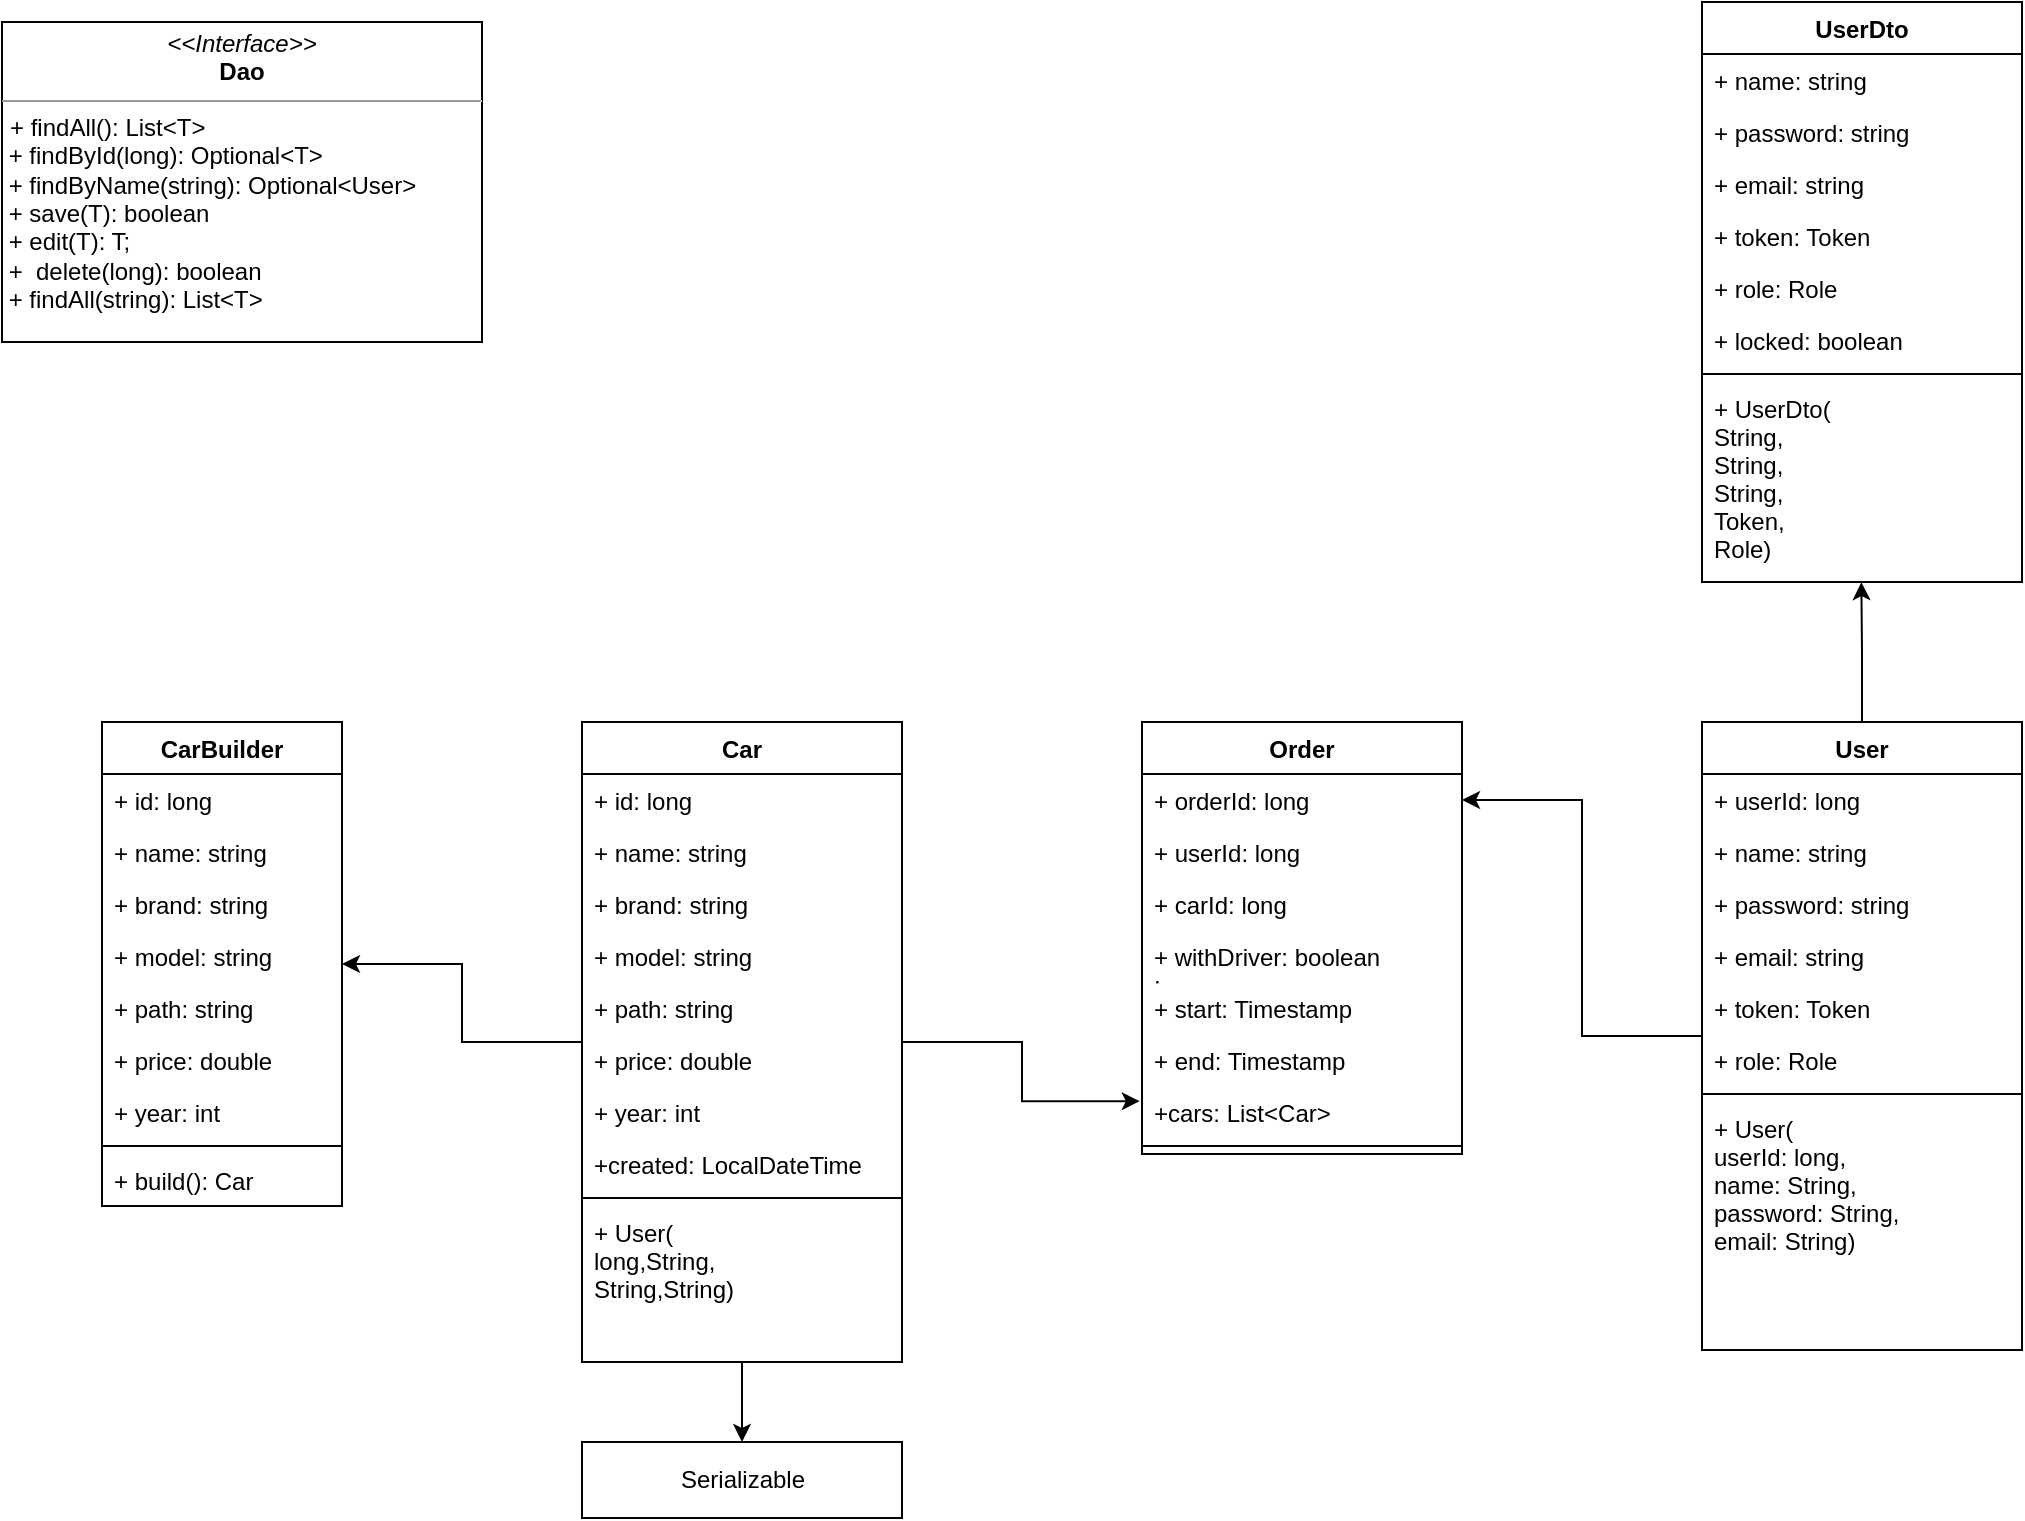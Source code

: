 <mxfile version="16.5.1" type="device"><diagram id="CThO-MG70dP6-aYcsqhX" name="Page-1"><mxGraphModel dx="1660" dy="905" grid="1" gridSize="10" guides="1" tooltips="1" connect="1" arrows="1" fold="1" page="1" pageScale="1" pageWidth="1100" pageHeight="850" math="0" shadow="0"><root><mxCell id="0"/><mxCell id="1" parent="0"/><mxCell id="eaSkclaw6DJ8atPplh6L-14" value="CarBuilder" style="swimlane;fontStyle=1;align=center;verticalAlign=top;childLayout=stackLayout;horizontal=1;startSize=26;horizontalStack=0;resizeParent=1;resizeParentMax=0;resizeLast=0;collapsible=1;marginBottom=0;" vertex="1" parent="1"><mxGeometry x="80" y="400" width="120" height="242" as="geometry"/></mxCell><mxCell id="eaSkclaw6DJ8atPplh6L-15" value="+ id: long" style="text;strokeColor=none;fillColor=none;align=left;verticalAlign=top;spacingLeft=4;spacingRight=4;overflow=hidden;rotatable=0;points=[[0,0.5],[1,0.5]];portConstraint=eastwest;" vertex="1" parent="eaSkclaw6DJ8atPplh6L-14"><mxGeometry y="26" width="120" height="26" as="geometry"/></mxCell><mxCell id="eaSkclaw6DJ8atPplh6L-17" value="+ name: string" style="text;strokeColor=none;fillColor=none;align=left;verticalAlign=top;spacingLeft=4;spacingRight=4;overflow=hidden;rotatable=0;points=[[0,0.5],[1,0.5]];portConstraint=eastwest;" vertex="1" parent="eaSkclaw6DJ8atPplh6L-14"><mxGeometry y="52" width="120" height="26" as="geometry"/></mxCell><mxCell id="eaSkclaw6DJ8atPplh6L-23" value="+ brand: string" style="text;strokeColor=none;fillColor=none;align=left;verticalAlign=top;spacingLeft=4;spacingRight=4;overflow=hidden;rotatable=0;points=[[0,0.5],[1,0.5]];portConstraint=eastwest;" vertex="1" parent="eaSkclaw6DJ8atPplh6L-14"><mxGeometry y="78" width="120" height="26" as="geometry"/></mxCell><mxCell id="eaSkclaw6DJ8atPplh6L-33" value="+ model: string" style="text;strokeColor=none;fillColor=none;align=left;verticalAlign=top;spacingLeft=4;spacingRight=4;overflow=hidden;rotatable=0;points=[[0,0.5],[1,0.5]];portConstraint=eastwest;" vertex="1" parent="eaSkclaw6DJ8atPplh6L-14"><mxGeometry y="104" width="120" height="26" as="geometry"/></mxCell><mxCell id="eaSkclaw6DJ8atPplh6L-34" value="+ path: string" style="text;strokeColor=none;fillColor=none;align=left;verticalAlign=top;spacingLeft=4;spacingRight=4;overflow=hidden;rotatable=0;points=[[0,0.5],[1,0.5]];portConstraint=eastwest;" vertex="1" parent="eaSkclaw6DJ8atPplh6L-14"><mxGeometry y="130" width="120" height="26" as="geometry"/></mxCell><mxCell id="eaSkclaw6DJ8atPplh6L-35" value="+ price: double" style="text;strokeColor=none;fillColor=none;align=left;verticalAlign=top;spacingLeft=4;spacingRight=4;overflow=hidden;rotatable=0;points=[[0,0.5],[1,0.5]];portConstraint=eastwest;" vertex="1" parent="eaSkclaw6DJ8atPplh6L-14"><mxGeometry y="156" width="120" height="26" as="geometry"/></mxCell><mxCell id="eaSkclaw6DJ8atPplh6L-36" value="+ year: int" style="text;strokeColor=none;fillColor=none;align=left;verticalAlign=top;spacingLeft=4;spacingRight=4;overflow=hidden;rotatable=0;points=[[0,0.5],[1,0.5]];portConstraint=eastwest;" vertex="1" parent="eaSkclaw6DJ8atPplh6L-14"><mxGeometry y="182" width="120" height="26" as="geometry"/></mxCell><mxCell id="eaSkclaw6DJ8atPplh6L-16" value="" style="line;strokeWidth=1;fillColor=none;align=left;verticalAlign=middle;spacingTop=-1;spacingLeft=3;spacingRight=3;rotatable=0;labelPosition=right;points=[];portConstraint=eastwest;" vertex="1" parent="eaSkclaw6DJ8atPplh6L-14"><mxGeometry y="208" width="120" height="8" as="geometry"/></mxCell><mxCell id="eaSkclaw6DJ8atPplh6L-41" value="+ build(): Car" style="text;strokeColor=none;fillColor=none;align=left;verticalAlign=top;spacingLeft=4;spacingRight=4;overflow=hidden;rotatable=0;points=[[0,0.5],[1,0.5]];portConstraint=eastwest;" vertex="1" parent="eaSkclaw6DJ8atPplh6L-14"><mxGeometry y="216" width="120" height="26" as="geometry"/></mxCell><mxCell id="eaSkclaw6DJ8atPplh6L-18" value="&lt;p style=&quot;margin: 0px ; margin-top: 4px ; text-align: center&quot;&gt;&lt;i&gt;&amp;lt;&amp;lt;Interface&amp;gt;&amp;gt;&lt;/i&gt;&lt;br&gt;&lt;b&gt;Dao&lt;/b&gt;&lt;/p&gt;&lt;hr size=&quot;1&quot;&gt;&lt;p style=&quot;margin: 0px ; margin-left: 4px&quot;&gt;+&amp;nbsp;&lt;span&gt;findAll(): List&amp;lt;T&amp;gt;&lt;/span&gt;&lt;/p&gt;&amp;nbsp;+ findById(long):&amp;nbsp;&lt;span&gt;Optional&amp;lt;T&amp;gt;&lt;/span&gt;&lt;br&gt;&amp;nbsp;+ findByName(string):&amp;nbsp;&lt;span&gt;Optional&amp;lt;User&amp;gt;&lt;/span&gt;&lt;br&gt;&amp;nbsp;+ save(T):&amp;nbsp;&lt;span&gt;boolean&amp;nbsp;&lt;/span&gt;&lt;br&gt;&amp;nbsp;+ edit(&lt;span&gt;T): T;&lt;/span&gt;&lt;br&gt;&amp;nbsp;+&amp;nbsp; delete(long):&amp;nbsp;&lt;span&gt;boolean&lt;/span&gt;&lt;br&gt;&amp;nbsp;+ findAll(string):&amp;nbsp;&lt;span&gt;List&amp;lt;T&amp;gt;&lt;/span&gt;" style="verticalAlign=top;align=left;overflow=fill;fontSize=12;fontFamily=Helvetica;html=1;" vertex="1" parent="1"><mxGeometry x="30" y="50" width="240" height="160" as="geometry"/></mxCell><mxCell id="eaSkclaw6DJ8atPplh6L-81" style="edgeStyle=orthogonalEdgeStyle;rounded=0;orthogonalLoop=1;jettySize=auto;html=1;entryX=0.5;entryY=0;entryDx=0;entryDy=0;" edge="1" parent="1" source="eaSkclaw6DJ8atPplh6L-42" target="eaSkclaw6DJ8atPplh6L-56"><mxGeometry relative="1" as="geometry"><mxPoint x="400" y="778" as="targetPoint"/></mxGeometry></mxCell><mxCell id="eaSkclaw6DJ8atPplh6L-112" style="edgeStyle=orthogonalEdgeStyle;rounded=0;orthogonalLoop=1;jettySize=auto;html=1;entryX=-0.007;entryY=0.291;entryDx=0;entryDy=0;entryPerimeter=0;" edge="1" parent="1" source="eaSkclaw6DJ8atPplh6L-42" target="eaSkclaw6DJ8atPplh6L-89"><mxGeometry relative="1" as="geometry"/></mxCell><mxCell id="eaSkclaw6DJ8atPplh6L-114" style="edgeStyle=orthogonalEdgeStyle;rounded=0;orthogonalLoop=1;jettySize=auto;html=1;" edge="1" parent="1" source="eaSkclaw6DJ8atPplh6L-42" target="eaSkclaw6DJ8atPplh6L-14"><mxGeometry relative="1" as="geometry"/></mxCell><mxCell id="eaSkclaw6DJ8atPplh6L-42" value="Car" style="swimlane;fontStyle=1;align=center;verticalAlign=top;childLayout=stackLayout;horizontal=1;startSize=26;horizontalStack=0;resizeParent=1;resizeParentMax=0;resizeLast=0;collapsible=1;marginBottom=0;" vertex="1" parent="1"><mxGeometry x="320" y="400" width="160" height="320" as="geometry"/></mxCell><mxCell id="eaSkclaw6DJ8atPplh6L-43" value="+ id: long" style="text;strokeColor=none;fillColor=none;align=left;verticalAlign=top;spacingLeft=4;spacingRight=4;overflow=hidden;rotatable=0;points=[[0,0.5],[1,0.5]];portConstraint=eastwest;" vertex="1" parent="eaSkclaw6DJ8atPplh6L-42"><mxGeometry y="26" width="160" height="26" as="geometry"/></mxCell><mxCell id="eaSkclaw6DJ8atPplh6L-44" value="+ name: string" style="text;strokeColor=none;fillColor=none;align=left;verticalAlign=top;spacingLeft=4;spacingRight=4;overflow=hidden;rotatable=0;points=[[0,0.5],[1,0.5]];portConstraint=eastwest;" vertex="1" parent="eaSkclaw6DJ8atPplh6L-42"><mxGeometry y="52" width="160" height="26" as="geometry"/></mxCell><mxCell id="eaSkclaw6DJ8atPplh6L-45" value="+ brand: string" style="text;strokeColor=none;fillColor=none;align=left;verticalAlign=top;spacingLeft=4;spacingRight=4;overflow=hidden;rotatable=0;points=[[0,0.5],[1,0.5]];portConstraint=eastwest;" vertex="1" parent="eaSkclaw6DJ8atPplh6L-42"><mxGeometry y="78" width="160" height="26" as="geometry"/></mxCell><mxCell id="eaSkclaw6DJ8atPplh6L-46" value="+ model: string" style="text;strokeColor=none;fillColor=none;align=left;verticalAlign=top;spacingLeft=4;spacingRight=4;overflow=hidden;rotatable=0;points=[[0,0.5],[1,0.5]];portConstraint=eastwest;" vertex="1" parent="eaSkclaw6DJ8atPplh6L-42"><mxGeometry y="104" width="160" height="26" as="geometry"/></mxCell><mxCell id="eaSkclaw6DJ8atPplh6L-47" value="+ path: string" style="text;strokeColor=none;fillColor=none;align=left;verticalAlign=top;spacingLeft=4;spacingRight=4;overflow=hidden;rotatable=0;points=[[0,0.5],[1,0.5]];portConstraint=eastwest;" vertex="1" parent="eaSkclaw6DJ8atPplh6L-42"><mxGeometry y="130" width="160" height="26" as="geometry"/></mxCell><mxCell id="eaSkclaw6DJ8atPplh6L-48" value="+ price: double" style="text;strokeColor=none;fillColor=none;align=left;verticalAlign=top;spacingLeft=4;spacingRight=4;overflow=hidden;rotatable=0;points=[[0,0.5],[1,0.5]];portConstraint=eastwest;" vertex="1" parent="eaSkclaw6DJ8atPplh6L-42"><mxGeometry y="156" width="160" height="26" as="geometry"/></mxCell><mxCell id="eaSkclaw6DJ8atPplh6L-49" value="+ year: int" style="text;strokeColor=none;fillColor=none;align=left;verticalAlign=top;spacingLeft=4;spacingRight=4;overflow=hidden;rotatable=0;points=[[0,0.5],[1,0.5]];portConstraint=eastwest;" vertex="1" parent="eaSkclaw6DJ8atPplh6L-42"><mxGeometry y="182" width="160" height="26" as="geometry"/></mxCell><mxCell id="eaSkclaw6DJ8atPplh6L-50" value="+created: LocalDateTime " style="text;strokeColor=none;fillColor=none;align=left;verticalAlign=top;spacingLeft=4;spacingRight=4;overflow=hidden;rotatable=0;points=[[0,0.5],[1,0.5]];portConstraint=eastwest;" vertex="1" parent="eaSkclaw6DJ8atPplh6L-42"><mxGeometry y="208" width="160" height="26" as="geometry"/></mxCell><mxCell id="eaSkclaw6DJ8atPplh6L-51" value="" style="line;strokeWidth=1;fillColor=none;align=left;verticalAlign=middle;spacingTop=-1;spacingLeft=3;spacingRight=3;rotatable=0;labelPosition=right;points=[];portConstraint=eastwest;" vertex="1" parent="eaSkclaw6DJ8atPplh6L-42"><mxGeometry y="234" width="160" height="8" as="geometry"/></mxCell><mxCell id="eaSkclaw6DJ8atPplh6L-54" value="+ User(&#10;long,String, &#10;String,String)" style="text;strokeColor=none;fillColor=none;align=left;verticalAlign=top;spacingLeft=4;spacingRight=4;overflow=hidden;rotatable=0;points=[[0,0.5],[1,0.5]];portConstraint=eastwest;" vertex="1" parent="eaSkclaw6DJ8atPplh6L-42"><mxGeometry y="242" width="160" height="78" as="geometry"/></mxCell><mxCell id="eaSkclaw6DJ8atPplh6L-56" value="Serializable" style="html=1;" vertex="1" parent="1"><mxGeometry x="320" y="760" width="160" height="38" as="geometry"/></mxCell><mxCell id="eaSkclaw6DJ8atPplh6L-115" style="edgeStyle=orthogonalEdgeStyle;rounded=0;orthogonalLoop=1;jettySize=auto;html=1;entryX=1;entryY=0.5;entryDx=0;entryDy=0;" edge="1" parent="1" source="eaSkclaw6DJ8atPplh6L-57" target="eaSkclaw6DJ8atPplh6L-83"><mxGeometry relative="1" as="geometry"/></mxCell><mxCell id="eaSkclaw6DJ8atPplh6L-117" style="edgeStyle=orthogonalEdgeStyle;rounded=0;orthogonalLoop=1;jettySize=auto;html=1;entryX=0.498;entryY=1.001;entryDx=0;entryDy=0;entryPerimeter=0;" edge="1" parent="1" source="eaSkclaw6DJ8atPplh6L-57" target="eaSkclaw6DJ8atPplh6L-102"><mxGeometry relative="1" as="geometry"/></mxCell><mxCell id="eaSkclaw6DJ8atPplh6L-57" value="User" style="swimlane;fontStyle=1;align=center;verticalAlign=top;childLayout=stackLayout;horizontal=1;startSize=26;horizontalStack=0;resizeParent=1;resizeParentMax=0;resizeLast=0;collapsible=1;marginBottom=0;" vertex="1" parent="1"><mxGeometry x="880" y="400" width="160" height="314" as="geometry"><mxRectangle x="560" y="480" width="60" height="26" as="alternateBounds"/></mxGeometry></mxCell><mxCell id="eaSkclaw6DJ8atPplh6L-59" value="+ userId: long" style="text;strokeColor=none;fillColor=none;align=left;verticalAlign=top;spacingLeft=4;spacingRight=4;overflow=hidden;rotatable=0;points=[[0,0.5],[1,0.5]];portConstraint=eastwest;" vertex="1" parent="eaSkclaw6DJ8atPplh6L-57"><mxGeometry y="26" width="160" height="26" as="geometry"/></mxCell><mxCell id="eaSkclaw6DJ8atPplh6L-61" value="+ name: string" style="text;strokeColor=none;fillColor=none;align=left;verticalAlign=top;spacingLeft=4;spacingRight=4;overflow=hidden;rotatable=0;points=[[0,0.5],[1,0.5]];portConstraint=eastwest;" vertex="1" parent="eaSkclaw6DJ8atPplh6L-57"><mxGeometry y="52" width="160" height="26" as="geometry"/></mxCell><mxCell id="eaSkclaw6DJ8atPplh6L-62" value="+ password: string" style="text;strokeColor=none;fillColor=none;align=left;verticalAlign=top;spacingLeft=4;spacingRight=4;overflow=hidden;rotatable=0;points=[[0,0.5],[1,0.5]];portConstraint=eastwest;" vertex="1" parent="eaSkclaw6DJ8atPplh6L-57"><mxGeometry y="78" width="160" height="26" as="geometry"/></mxCell><mxCell id="eaSkclaw6DJ8atPplh6L-63" value="+ email: string" style="text;strokeColor=none;fillColor=none;align=left;verticalAlign=top;spacingLeft=4;spacingRight=4;overflow=hidden;rotatable=0;points=[[0,0.5],[1,0.5]];portConstraint=eastwest;" vertex="1" parent="eaSkclaw6DJ8atPplh6L-57"><mxGeometry y="104" width="160" height="26" as="geometry"/></mxCell><mxCell id="eaSkclaw6DJ8atPplh6L-91" value="+ token: Token " style="text;strokeColor=none;fillColor=none;align=left;verticalAlign=top;spacingLeft=4;spacingRight=4;overflow=hidden;rotatable=0;points=[[0,0.5],[1,0.5]];portConstraint=eastwest;" vertex="1" parent="eaSkclaw6DJ8atPplh6L-57"><mxGeometry y="130" width="160" height="26" as="geometry"/></mxCell><mxCell id="eaSkclaw6DJ8atPplh6L-92" value="+ role: Role" style="text;strokeColor=none;fillColor=none;align=left;verticalAlign=top;spacingLeft=4;spacingRight=4;overflow=hidden;rotatable=0;points=[[0,0.5],[1,0.5]];portConstraint=eastwest;" vertex="1" parent="eaSkclaw6DJ8atPplh6L-57"><mxGeometry y="156" width="160" height="26" as="geometry"/></mxCell><mxCell id="eaSkclaw6DJ8atPplh6L-66" value="" style="line;strokeWidth=1;fillColor=none;align=left;verticalAlign=middle;spacingTop=-1;spacingLeft=3;spacingRight=3;rotatable=0;labelPosition=right;points=[];portConstraint=eastwest;" vertex="1" parent="eaSkclaw6DJ8atPplh6L-57"><mxGeometry y="182" width="160" height="8" as="geometry"/></mxCell><mxCell id="eaSkclaw6DJ8atPplh6L-65" value="+ User(&#10;userId: long,&#10;name: String,&#10;password: String,&#10;email: String)" style="text;strokeColor=none;fillColor=none;align=left;verticalAlign=top;spacingLeft=4;spacingRight=4;overflow=hidden;rotatable=0;points=[[0,0.5],[1,0.5]];portConstraint=eastwest;" vertex="1" parent="eaSkclaw6DJ8atPplh6L-57"><mxGeometry y="190" width="160" height="124" as="geometry"/></mxCell><mxCell id="eaSkclaw6DJ8atPplh6L-82" value="Order" style="swimlane;fontStyle=1;align=center;verticalAlign=top;childLayout=stackLayout;horizontal=1;startSize=26;horizontalStack=0;resizeParent=1;resizeParentMax=0;resizeLast=0;collapsible=1;marginBottom=0;" vertex="1" parent="1"><mxGeometry x="600" y="400" width="160" height="216" as="geometry"/></mxCell><mxCell id="eaSkclaw6DJ8atPplh6L-83" value="+ orderId: long" style="text;strokeColor=none;fillColor=none;align=left;verticalAlign=top;spacingLeft=4;spacingRight=4;overflow=hidden;rotatable=0;points=[[0,0.5],[1,0.5]];portConstraint=eastwest;" vertex="1" parent="eaSkclaw6DJ8atPplh6L-82"><mxGeometry y="26" width="160" height="26" as="geometry"/></mxCell><mxCell id="eaSkclaw6DJ8atPplh6L-84" value="+ userId: long" style="text;strokeColor=none;fillColor=none;align=left;verticalAlign=top;spacingLeft=4;spacingRight=4;overflow=hidden;rotatable=0;points=[[0,0.5],[1,0.5]];portConstraint=eastwest;" vertex="1" parent="eaSkclaw6DJ8atPplh6L-82"><mxGeometry y="52" width="160" height="26" as="geometry"/></mxCell><mxCell id="eaSkclaw6DJ8atPplh6L-85" value="+ carId: long" style="text;strokeColor=none;fillColor=none;align=left;verticalAlign=top;spacingLeft=4;spacingRight=4;overflow=hidden;rotatable=0;points=[[0,0.5],[1,0.5]];portConstraint=eastwest;" vertex="1" parent="eaSkclaw6DJ8atPplh6L-82"><mxGeometry y="78" width="160" height="26" as="geometry"/></mxCell><mxCell id="eaSkclaw6DJ8atPplh6L-86" value="+ withDriver: boolean&#10;;" style="text;strokeColor=none;fillColor=none;align=left;verticalAlign=top;spacingLeft=4;spacingRight=4;overflow=hidden;rotatable=0;points=[[0,0.5],[1,0.5]];portConstraint=eastwest;" vertex="1" parent="eaSkclaw6DJ8atPplh6L-82"><mxGeometry y="104" width="160" height="26" as="geometry"/></mxCell><mxCell id="eaSkclaw6DJ8atPplh6L-87" value="+ start: Timestamp" style="text;strokeColor=none;fillColor=none;align=left;verticalAlign=top;spacingLeft=4;spacingRight=4;overflow=hidden;rotatable=0;points=[[0,0.5],[1,0.5]];portConstraint=eastwest;" vertex="1" parent="eaSkclaw6DJ8atPplh6L-82"><mxGeometry y="130" width="160" height="26" as="geometry"/></mxCell><mxCell id="eaSkclaw6DJ8atPplh6L-88" value="+ end: Timestamp&#10;" style="text;strokeColor=none;fillColor=none;align=left;verticalAlign=top;spacingLeft=4;spacingRight=4;overflow=hidden;rotatable=0;points=[[0,0.5],[1,0.5]];portConstraint=eastwest;" vertex="1" parent="eaSkclaw6DJ8atPplh6L-82"><mxGeometry y="156" width="160" height="26" as="geometry"/></mxCell><mxCell id="eaSkclaw6DJ8atPplh6L-89" value="+cars: List&lt;Car&gt;" style="text;strokeColor=none;fillColor=none;align=left;verticalAlign=top;spacingLeft=4;spacingRight=4;overflow=hidden;rotatable=0;points=[[0,0.5],[1,0.5]];portConstraint=eastwest;" vertex="1" parent="eaSkclaw6DJ8atPplh6L-82"><mxGeometry y="182" width="160" height="26" as="geometry"/></mxCell><mxCell id="eaSkclaw6DJ8atPplh6L-90" value="" style="line;strokeWidth=1;fillColor=none;align=left;verticalAlign=middle;spacingTop=-1;spacingLeft=3;spacingRight=3;rotatable=0;labelPosition=right;points=[];portConstraint=eastwest;" vertex="1" parent="eaSkclaw6DJ8atPplh6L-82"><mxGeometry y="208" width="160" height="8" as="geometry"/></mxCell><mxCell id="eaSkclaw6DJ8atPplh6L-94" value="UserDto" style="swimlane;fontStyle=1;align=center;verticalAlign=top;childLayout=stackLayout;horizontal=1;startSize=26;horizontalStack=0;resizeParent=1;resizeParentMax=0;resizeLast=0;collapsible=1;marginBottom=0;" vertex="1" parent="1"><mxGeometry x="880" y="40" width="160" height="290" as="geometry"/></mxCell><mxCell id="eaSkclaw6DJ8atPplh6L-96" value="+ name: string" style="text;strokeColor=none;fillColor=none;align=left;verticalAlign=top;spacingLeft=4;spacingRight=4;overflow=hidden;rotatable=0;points=[[0,0.5],[1,0.5]];portConstraint=eastwest;" vertex="1" parent="eaSkclaw6DJ8atPplh6L-94"><mxGeometry y="26" width="160" height="26" as="geometry"/></mxCell><mxCell id="eaSkclaw6DJ8atPplh6L-97" value="+ password: string" style="text;strokeColor=none;fillColor=none;align=left;verticalAlign=top;spacingLeft=4;spacingRight=4;overflow=hidden;rotatable=0;points=[[0,0.5],[1,0.5]];portConstraint=eastwest;" vertex="1" parent="eaSkclaw6DJ8atPplh6L-94"><mxGeometry y="52" width="160" height="26" as="geometry"/></mxCell><mxCell id="eaSkclaw6DJ8atPplh6L-98" value="+ email: string" style="text;strokeColor=none;fillColor=none;align=left;verticalAlign=top;spacingLeft=4;spacingRight=4;overflow=hidden;rotatable=0;points=[[0,0.5],[1,0.5]];portConstraint=eastwest;" vertex="1" parent="eaSkclaw6DJ8atPplh6L-94"><mxGeometry y="78" width="160" height="26" as="geometry"/></mxCell><mxCell id="eaSkclaw6DJ8atPplh6L-99" value="+ token: Token " style="text;strokeColor=none;fillColor=none;align=left;verticalAlign=top;spacingLeft=4;spacingRight=4;overflow=hidden;rotatable=0;points=[[0,0.5],[1,0.5]];portConstraint=eastwest;" vertex="1" parent="eaSkclaw6DJ8atPplh6L-94"><mxGeometry y="104" width="160" height="26" as="geometry"/></mxCell><mxCell id="eaSkclaw6DJ8atPplh6L-100" value="+ role: Role" style="text;strokeColor=none;fillColor=none;align=left;verticalAlign=top;spacingLeft=4;spacingRight=4;overflow=hidden;rotatable=0;points=[[0,0.5],[1,0.5]];portConstraint=eastwest;" vertex="1" parent="eaSkclaw6DJ8atPplh6L-94"><mxGeometry y="130" width="160" height="26" as="geometry"/></mxCell><mxCell id="eaSkclaw6DJ8atPplh6L-103" value="+ locked: boolean" style="text;strokeColor=none;fillColor=none;align=left;verticalAlign=top;spacingLeft=4;spacingRight=4;overflow=hidden;rotatable=0;points=[[0,0.5],[1,0.5]];portConstraint=eastwest;" vertex="1" parent="eaSkclaw6DJ8atPplh6L-94"><mxGeometry y="156" width="160" height="26" as="geometry"/></mxCell><mxCell id="eaSkclaw6DJ8atPplh6L-101" value="" style="line;strokeWidth=1;fillColor=none;align=left;verticalAlign=middle;spacingTop=-1;spacingLeft=3;spacingRight=3;rotatable=0;labelPosition=right;points=[];portConstraint=eastwest;" vertex="1" parent="eaSkclaw6DJ8atPplh6L-94"><mxGeometry y="182" width="160" height="8" as="geometry"/></mxCell><mxCell id="eaSkclaw6DJ8atPplh6L-102" value="+ UserDto(&#10;String, &#10;String, &#10;String, &#10;Token, &#10;Role)" style="text;strokeColor=none;fillColor=none;align=left;verticalAlign=top;spacingLeft=4;spacingRight=4;overflow=hidden;rotatable=0;points=[[0,0.5],[1,0.5]];portConstraint=eastwest;" vertex="1" parent="eaSkclaw6DJ8atPplh6L-94"><mxGeometry y="190" width="160" height="100" as="geometry"/></mxCell></root></mxGraphModel></diagram></mxfile>